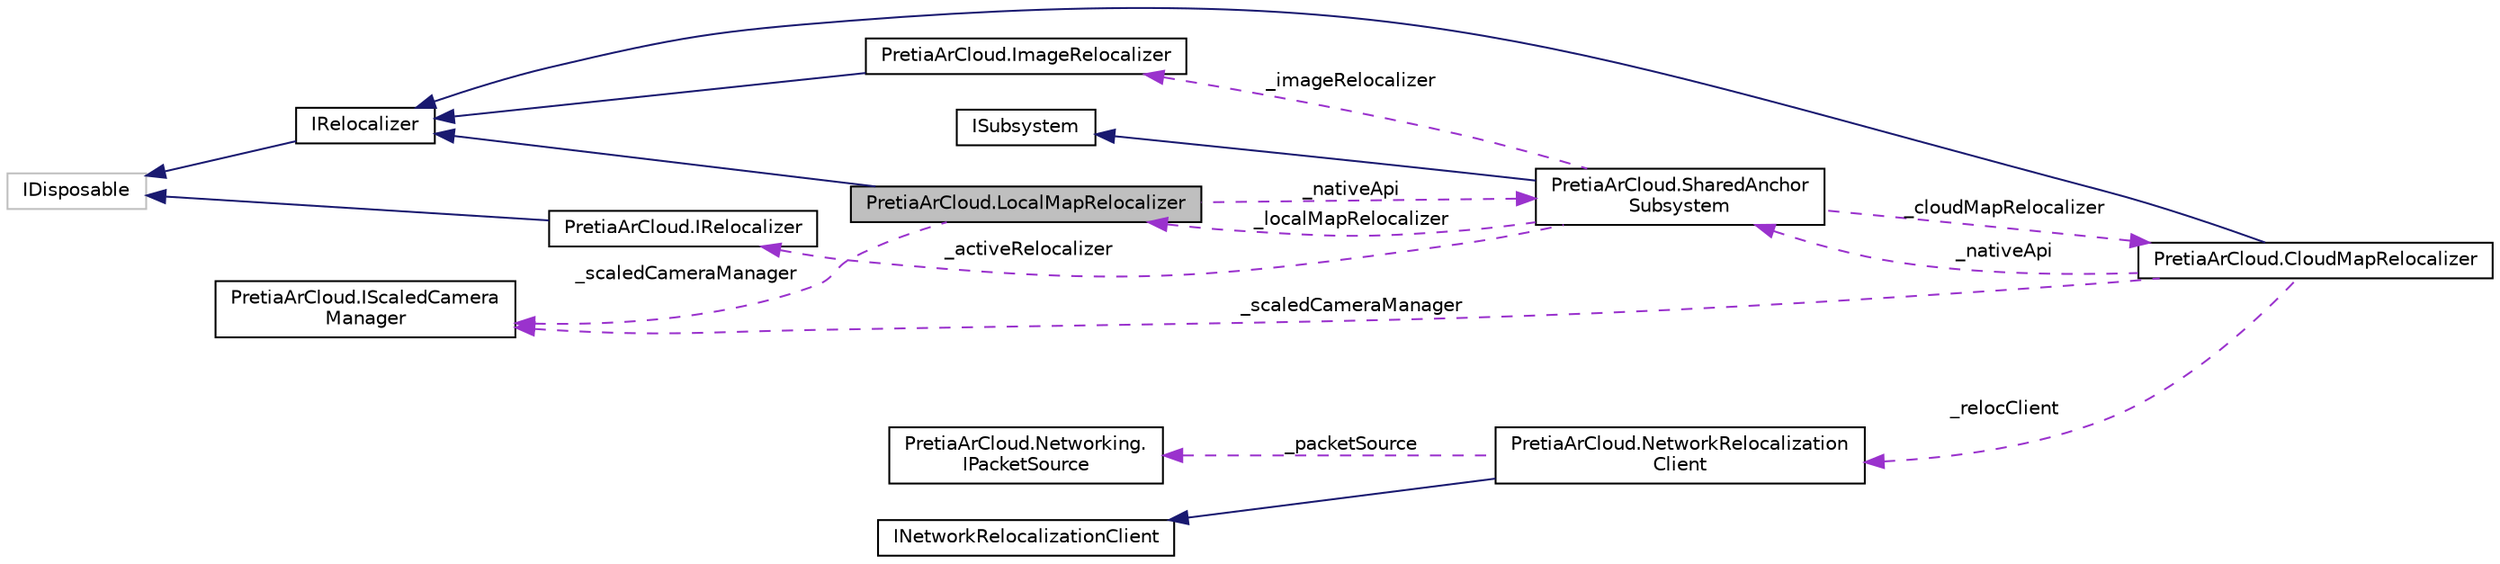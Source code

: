 digraph "PretiaArCloud.LocalMapRelocalizer"
{
 // LATEX_PDF_SIZE
  edge [fontname="Helvetica",fontsize="10",labelfontname="Helvetica",labelfontsize="10"];
  node [fontname="Helvetica",fontsize="10",shape=record];
  rankdir="LR";
  Node1 [label="PretiaArCloud.LocalMapRelocalizer",height=0.2,width=0.4,color="black", fillcolor="grey75", style="filled", fontcolor="black",tooltip=" "];
  Node2 -> Node1 [dir="back",color="midnightblue",fontsize="10",style="solid",fontname="Helvetica"];
  Node2 [label="IRelocalizer",height=0.2,width=0.4,color="black", fillcolor="white", style="filled",URL="$interfacePretiaArCloud_1_1IRelocalizer.html",tooltip=" "];
  Node3 -> Node2 [dir="back",color="midnightblue",fontsize="10",style="solid",fontname="Helvetica"];
  Node3 [label="IDisposable",height=0.2,width=0.4,color="grey75", fillcolor="white", style="filled",tooltip=" "];
  Node4 -> Node1 [dir="back",color="darkorchid3",fontsize="10",style="dashed",label=" _nativeApi" ,fontname="Helvetica"];
  Node4 [label="PretiaArCloud.SharedAnchor\lSubsystem",height=0.2,width=0.4,color="black", fillcolor="white", style="filled",URL="$classPretiaArCloud_1_1SharedAnchorSubsystem.html",tooltip=" "];
  Node5 -> Node4 [dir="back",color="midnightblue",fontsize="10",style="solid",fontname="Helvetica"];
  Node5 [label="ISubsystem",height=0.2,width=0.4,color="black", fillcolor="white", style="filled",URL="$interfacePretiaArCloud_1_1ISubsystem.html",tooltip=" "];
  Node1 -> Node4 [dir="back",color="darkorchid3",fontsize="10",style="dashed",label=" _localMapRelocalizer" ,fontname="Helvetica"];
  Node6 -> Node4 [dir="back",color="darkorchid3",fontsize="10",style="dashed",label=" _activeRelocalizer" ,fontname="Helvetica"];
  Node6 [label="PretiaArCloud.IRelocalizer",height=0.2,width=0.4,color="black", fillcolor="white", style="filled",URL="$interfacePretiaArCloud_1_1IRelocalizer.html",tooltip=" "];
  Node3 -> Node6 [dir="back",color="midnightblue",fontsize="10",style="solid",fontname="Helvetica"];
  Node7 -> Node4 [dir="back",color="darkorchid3",fontsize="10",style="dashed",label=" _imageRelocalizer" ,fontname="Helvetica"];
  Node7 [label="PretiaArCloud.ImageRelocalizer",height=0.2,width=0.4,color="black", fillcolor="white", style="filled",URL="$classPretiaArCloud_1_1ImageRelocalizer.html",tooltip=" "];
  Node2 -> Node7 [dir="back",color="midnightblue",fontsize="10",style="solid",fontname="Helvetica"];
  Node8 -> Node4 [dir="back",color="darkorchid3",fontsize="10",style="dashed",label=" _cloudMapRelocalizer" ,fontname="Helvetica"];
  Node8 [label="PretiaArCloud.CloudMapRelocalizer",height=0.2,width=0.4,color="black", fillcolor="white", style="filled",URL="$classPretiaArCloud_1_1CloudMapRelocalizer.html",tooltip=" "];
  Node2 -> Node8 [dir="back",color="midnightblue",fontsize="10",style="solid",fontname="Helvetica"];
  Node4 -> Node8 [dir="back",color="darkorchid3",fontsize="10",style="dashed",label=" _nativeApi" ,fontname="Helvetica"];
  Node9 -> Node8 [dir="back",color="darkorchid3",fontsize="10",style="dashed",label=" _scaledCameraManager" ,fontname="Helvetica"];
  Node9 [label="PretiaArCloud.IScaledCamera\lManager",height=0.2,width=0.4,color="black", fillcolor="white", style="filled",URL="$interfacePretiaArCloud_1_1IScaledCameraManager.html",tooltip=" "];
  Node10 -> Node8 [dir="back",color="darkorchid3",fontsize="10",style="dashed",label=" _relocClient" ,fontname="Helvetica"];
  Node10 [label="PretiaArCloud.NetworkRelocalization\lClient",height=0.2,width=0.4,color="black", fillcolor="white", style="filled",URL="$classPretiaArCloud_1_1NetworkRelocalizationClient.html",tooltip=" "];
  Node11 -> Node10 [dir="back",color="midnightblue",fontsize="10",style="solid",fontname="Helvetica"];
  Node11 [label="INetworkRelocalizationClient",height=0.2,width=0.4,color="black", fillcolor="white", style="filled",URL="$interfacePretiaArCloud_1_1INetworkRelocalizationClient.html",tooltip=" "];
  Node12 -> Node10 [dir="back",color="darkorchid3",fontsize="10",style="dashed",label=" _packetSource" ,fontname="Helvetica"];
  Node12 [label="PretiaArCloud.Networking.\lIPacketSource",height=0.2,width=0.4,color="black", fillcolor="white", style="filled",URL="$interfacePretiaArCloud_1_1Networking_1_1IPacketSource.html",tooltip=" "];
  Node9 -> Node1 [dir="back",color="darkorchid3",fontsize="10",style="dashed",label=" _scaledCameraManager" ,fontname="Helvetica"];
}
